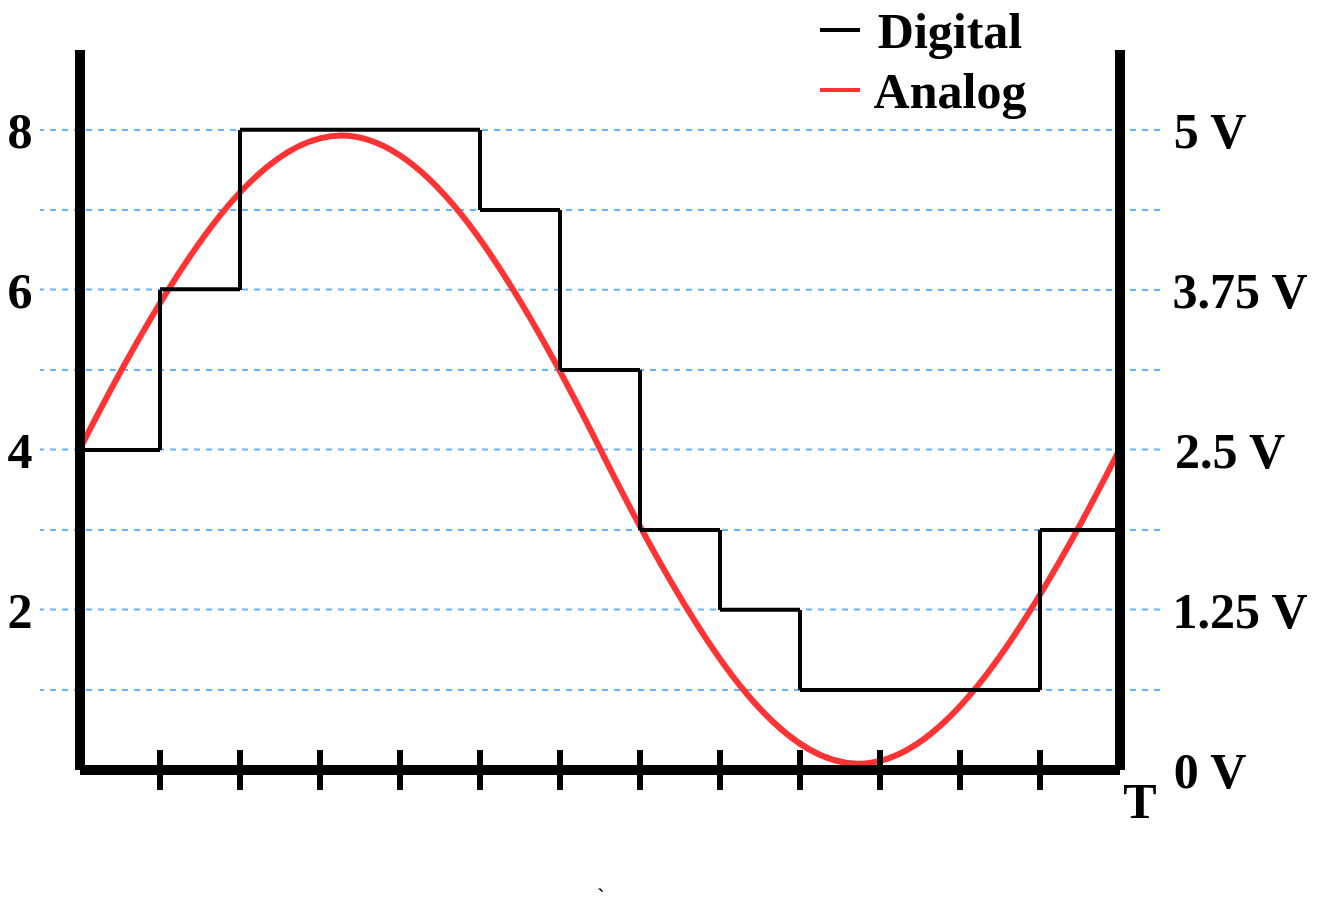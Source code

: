 <mxfile version="22.0.2" type="device">
  <diagram name="Page-1" id="fOJ6RJkOyQWGG3Hurl-b">
    <mxGraphModel dx="885" dy="515" grid="1" gridSize="10" guides="1" tooltips="1" connect="1" arrows="1" fold="1" page="1" pageScale="1" pageWidth="1100" pageHeight="850" math="0" shadow="0">
      <root>
        <mxCell id="0" />
        <mxCell id="1" parent="0" />
        <mxCell id="q1WSMu1gJ0ZHZ3LPrxoq-98" value="" style="endArrow=none;html=1;rounded=0;strokeColor=#66B2FF;strokeWidth=1;entryX=1;entryY=0.5;entryDx=0;entryDy=0;exitX=0;exitY=0.5;exitDx=0;exitDy=0;dashed=1;" edge="1" parent="1" source="q1WSMu1gJ0ZHZ3LPrxoq-12" target="q1WSMu1gJ0ZHZ3LPrxoq-71">
          <mxGeometry width="50" height="50" relative="1" as="geometry">
            <mxPoint x="410" y="329.89" as="sourcePoint" />
            <mxPoint x="370" y="329.89" as="targetPoint" />
          </mxGeometry>
        </mxCell>
        <mxCell id="q1WSMu1gJ0ZHZ3LPrxoq-99" value="" style="endArrow=none;html=1;rounded=0;strokeColor=#66B2FF;strokeWidth=1;entryX=1;entryY=0.5;entryDx=0;entryDy=0;exitX=0;exitY=0.5;exitDx=0;exitDy=0;dashed=1;" edge="1" parent="1">
          <mxGeometry width="50" height="50" relative="1" as="geometry">
            <mxPoint x="820" y="360" as="sourcePoint" />
            <mxPoint x="260" y="360" as="targetPoint" />
          </mxGeometry>
        </mxCell>
        <mxCell id="q1WSMu1gJ0ZHZ3LPrxoq-100" value="" style="endArrow=none;html=1;rounded=0;strokeColor=#66B2FF;strokeWidth=1;entryX=1;entryY=0.5;entryDx=0;entryDy=0;exitX=0;exitY=0.5;exitDx=0;exitDy=0;dashed=1;" edge="1" parent="1" source="q1WSMu1gJ0ZHZ3LPrxoq-92">
          <mxGeometry width="50" height="50" relative="1" as="geometry">
            <mxPoint x="820" y="399.71" as="sourcePoint" />
            <mxPoint x="260" y="399.71" as="targetPoint" />
          </mxGeometry>
        </mxCell>
        <mxCell id="q1WSMu1gJ0ZHZ3LPrxoq-101" value="" style="endArrow=none;html=1;rounded=0;strokeColor=#66B2FF;strokeWidth=1;entryX=1;entryY=0.5;entryDx=0;entryDy=0;exitX=0;exitY=0.5;exitDx=0;exitDy=0;dashed=1;" edge="1" parent="1">
          <mxGeometry width="50" height="50" relative="1" as="geometry">
            <mxPoint x="820" y="440" as="sourcePoint" />
            <mxPoint x="260" y="440" as="targetPoint" />
          </mxGeometry>
        </mxCell>
        <mxCell id="q1WSMu1gJ0ZHZ3LPrxoq-102" value="" style="endArrow=none;html=1;rounded=0;strokeColor=#66B2FF;strokeWidth=1;entryX=1;entryY=0.5;entryDx=0;entryDy=0;exitX=0;exitY=0.5;exitDx=0;exitDy=0;dashed=1;" edge="1" parent="1">
          <mxGeometry width="50" height="50" relative="1" as="geometry">
            <mxPoint x="820" y="479.71" as="sourcePoint" />
            <mxPoint x="260" y="479.71" as="targetPoint" />
          </mxGeometry>
        </mxCell>
        <mxCell id="q1WSMu1gJ0ZHZ3LPrxoq-103" value="" style="endArrow=none;html=1;rounded=0;strokeColor=#66B2FF;strokeWidth=1;entryX=1;entryY=0.5;entryDx=0;entryDy=0;exitX=0;exitY=0.5;exitDx=0;exitDy=0;dashed=1;" edge="1" parent="1">
          <mxGeometry width="50" height="50" relative="1" as="geometry">
            <mxPoint x="820" y="520" as="sourcePoint" />
            <mxPoint x="260" y="520" as="targetPoint" />
          </mxGeometry>
        </mxCell>
        <mxCell id="q1WSMu1gJ0ZHZ3LPrxoq-104" value="" style="endArrow=none;html=1;rounded=0;strokeColor=#66B2FF;strokeWidth=1;entryX=1;entryY=0.5;entryDx=0;entryDy=0;exitX=0;exitY=0.5;exitDx=0;exitDy=0;dashed=1;" edge="1" parent="1">
          <mxGeometry width="50" height="50" relative="1" as="geometry">
            <mxPoint x="820" y="559.71" as="sourcePoint" />
            <mxPoint x="260" y="559.71" as="targetPoint" />
          </mxGeometry>
        </mxCell>
        <mxCell id="q1WSMu1gJ0ZHZ3LPrxoq-105" value="" style="endArrow=none;html=1;rounded=0;strokeColor=#66B2FF;strokeWidth=1;entryX=1;entryY=0.5;entryDx=0;entryDy=0;exitX=0;exitY=0.5;exitDx=0;exitDy=0;dashed=1;" edge="1" parent="1">
          <mxGeometry width="50" height="50" relative="1" as="geometry">
            <mxPoint x="820" y="600" as="sourcePoint" />
            <mxPoint x="260" y="600" as="targetPoint" />
          </mxGeometry>
        </mxCell>
        <mxCell id="q1WSMu1gJ0ZHZ3LPrxoq-1" value="`" style="pointerEvents=1;verticalLabelPosition=bottom;shadow=0;dashed=0;align=center;html=1;verticalAlign=top;shape=mxgraph.electrical.waveforms.sine_wave;strokeWidth=3;movable=0;resizable=0;rotatable=0;deletable=0;editable=0;locked=1;connectable=0;strokeColor=#FF3333;" vertex="1" parent="1">
          <mxGeometry x="280" y="270" width="520" height="420" as="geometry" />
        </mxCell>
        <mxCell id="q1WSMu1gJ0ZHZ3LPrxoq-3" value="" style="endArrow=none;html=1;rounded=0;strokeWidth=5;" edge="1" parent="1">
          <mxGeometry width="50" height="50" relative="1" as="geometry">
            <mxPoint x="280" y="640" as="sourcePoint" />
            <mxPoint x="280" y="280" as="targetPoint" />
          </mxGeometry>
        </mxCell>
        <mxCell id="q1WSMu1gJ0ZHZ3LPrxoq-4" value="" style="endArrow=none;html=1;rounded=0;strokeWidth=5;strokeColor=#000000;" edge="1" parent="1">
          <mxGeometry width="50" height="50" relative="1" as="geometry">
            <mxPoint x="280" y="640" as="sourcePoint" />
            <mxPoint x="800" y="640" as="targetPoint" />
          </mxGeometry>
        </mxCell>
        <mxCell id="q1WSMu1gJ0ZHZ3LPrxoq-6" value="&lt;b&gt;&lt;font face=&quot;CMU Sans Serif&quot; style=&quot;font-size: 25px;&quot;&gt;T&lt;/font&gt;&lt;/b&gt;" style="text;html=1;strokeColor=none;fillColor=none;align=center;verticalAlign=middle;whiteSpace=wrap;rounded=0;" vertex="1" parent="1">
          <mxGeometry x="800" y="640" width="20" height="30" as="geometry" />
        </mxCell>
        <mxCell id="q1WSMu1gJ0ZHZ3LPrxoq-7" value="" style="endArrow=none;html=1;rounded=0;strokeWidth=5;" edge="1" parent="1">
          <mxGeometry width="50" height="50" relative="1" as="geometry">
            <mxPoint x="800" y="640" as="sourcePoint" />
            <mxPoint x="800" y="280" as="targetPoint" />
          </mxGeometry>
        </mxCell>
        <mxCell id="q1WSMu1gJ0ZHZ3LPrxoq-8" value="&lt;b&gt;&lt;font face=&quot;CMU Sans Serif&quot; style=&quot;font-size: 25px;&quot;&gt;1.25 V&lt;/font&gt;&lt;/b&gt;" style="text;html=1;strokeColor=none;fillColor=none;align=center;verticalAlign=middle;whiteSpace=wrap;rounded=0;" vertex="1" parent="1">
          <mxGeometry x="820" y="540" width="80" height="40" as="geometry" />
        </mxCell>
        <mxCell id="q1WSMu1gJ0ZHZ3LPrxoq-11" value="&lt;b&gt;&lt;font face=&quot;CMU Sans Serif&quot; style=&quot;font-size: 25px;&quot;&gt;2.5 V&lt;/font&gt;&lt;/b&gt;" style="text;html=1;strokeColor=none;fillColor=none;align=center;verticalAlign=middle;whiteSpace=wrap;rounded=0;" vertex="1" parent="1">
          <mxGeometry x="820" y="460" width="70" height="40" as="geometry" />
        </mxCell>
        <mxCell id="q1WSMu1gJ0ZHZ3LPrxoq-12" value="&lt;b&gt;&lt;font face=&quot;CMU Sans Serif&quot; style=&quot;font-size: 25px;&quot;&gt;5 V&lt;/font&gt;&lt;/b&gt;" style="text;html=1;strokeColor=none;fillColor=none;align=center;verticalAlign=middle;whiteSpace=wrap;rounded=0;" vertex="1" parent="1">
          <mxGeometry x="820" y="300" width="50" height="40" as="geometry" />
        </mxCell>
        <mxCell id="q1WSMu1gJ0ZHZ3LPrxoq-31" value="&lt;b&gt;&lt;font face=&quot;CMU Sans Serif&quot; style=&quot;font-size: 25px;&quot;&gt;4&lt;/font&gt;&lt;/b&gt;" style="text;html=1;strokeColor=none;fillColor=none;align=center;verticalAlign=middle;whiteSpace=wrap;rounded=0;" vertex="1" parent="1">
          <mxGeometry x="240" y="470" width="20" height="20" as="geometry" />
        </mxCell>
        <mxCell id="q1WSMu1gJ0ZHZ3LPrxoq-33" value="&lt;b&gt;&lt;font face=&quot;CMU Sans Serif&quot; style=&quot;font-size: 25px;&quot;&gt;6&lt;/font&gt;&lt;/b&gt;" style="text;html=1;strokeColor=none;fillColor=none;align=center;verticalAlign=middle;whiteSpace=wrap;rounded=0;" vertex="1" parent="1">
          <mxGeometry x="240" y="390" width="20" height="20" as="geometry" />
        </mxCell>
        <mxCell id="q1WSMu1gJ0ZHZ3LPrxoq-35" value="&lt;b&gt;&lt;font face=&quot;CMU Sans Serif&quot; style=&quot;font-size: 25px;&quot;&gt;2&lt;/font&gt;&lt;/b&gt;" style="text;html=1;strokeColor=none;fillColor=none;align=center;verticalAlign=middle;whiteSpace=wrap;rounded=0;" vertex="1" parent="1">
          <mxGeometry x="240" y="540" width="20" height="40" as="geometry" />
        </mxCell>
        <mxCell id="q1WSMu1gJ0ZHZ3LPrxoq-36" value="&lt;b&gt;&lt;font face=&quot;CMU Sans Serif&quot; style=&quot;font-size: 25px;&quot;&gt;0 V&lt;/font&gt;&lt;/b&gt;" style="text;html=1;strokeColor=none;fillColor=none;align=center;verticalAlign=middle;whiteSpace=wrap;rounded=0;" vertex="1" parent="1">
          <mxGeometry x="820" y="620" width="50" height="40" as="geometry" />
        </mxCell>
        <mxCell id="q1WSMu1gJ0ZHZ3LPrxoq-53" value="" style="endArrow=none;html=1;rounded=0;strokeWidth=3;strokeColor=#000000;" edge="1" parent="1">
          <mxGeometry width="50" height="50" relative="1" as="geometry">
            <mxPoint x="320" y="650" as="sourcePoint" />
            <mxPoint x="320" y="630" as="targetPoint" />
          </mxGeometry>
        </mxCell>
        <mxCell id="q1WSMu1gJ0ZHZ3LPrxoq-54" value="" style="endArrow=none;html=1;rounded=0;strokeWidth=3;strokeColor=#000000;" edge="1" parent="1">
          <mxGeometry width="50" height="50" relative="1" as="geometry">
            <mxPoint x="360" y="650" as="sourcePoint" />
            <mxPoint x="360" y="630" as="targetPoint" />
          </mxGeometry>
        </mxCell>
        <mxCell id="q1WSMu1gJ0ZHZ3LPrxoq-55" value="" style="endArrow=none;html=1;rounded=0;strokeWidth=3;strokeColor=#000000;" edge="1" parent="1">
          <mxGeometry width="50" height="50" relative="1" as="geometry">
            <mxPoint x="400" y="650" as="sourcePoint" />
            <mxPoint x="400" y="630" as="targetPoint" />
          </mxGeometry>
        </mxCell>
        <mxCell id="q1WSMu1gJ0ZHZ3LPrxoq-56" value="" style="endArrow=none;html=1;rounded=0;strokeWidth=3;strokeColor=#000000;" edge="1" parent="1">
          <mxGeometry width="50" height="50" relative="1" as="geometry">
            <mxPoint x="440" y="650" as="sourcePoint" />
            <mxPoint x="440" y="630" as="targetPoint" />
          </mxGeometry>
        </mxCell>
        <mxCell id="q1WSMu1gJ0ZHZ3LPrxoq-57" value="" style="endArrow=none;html=1;rounded=0;strokeWidth=3;strokeColor=#000000;" edge="1" parent="1">
          <mxGeometry width="50" height="50" relative="1" as="geometry">
            <mxPoint x="480" y="650" as="sourcePoint" />
            <mxPoint x="480" y="630" as="targetPoint" />
          </mxGeometry>
        </mxCell>
        <mxCell id="q1WSMu1gJ0ZHZ3LPrxoq-58" value="" style="endArrow=none;html=1;rounded=0;strokeWidth=3;strokeColor=#000000;" edge="1" parent="1">
          <mxGeometry width="50" height="50" relative="1" as="geometry">
            <mxPoint x="520" y="650" as="sourcePoint" />
            <mxPoint x="520" y="630" as="targetPoint" />
          </mxGeometry>
        </mxCell>
        <mxCell id="q1WSMu1gJ0ZHZ3LPrxoq-59" value="" style="endArrow=none;html=1;rounded=0;strokeWidth=3;strokeColor=#000000;" edge="1" parent="1">
          <mxGeometry width="50" height="50" relative="1" as="geometry">
            <mxPoint x="560" y="650" as="sourcePoint" />
            <mxPoint x="560" y="630" as="targetPoint" />
          </mxGeometry>
        </mxCell>
        <mxCell id="q1WSMu1gJ0ZHZ3LPrxoq-60" value="" style="endArrow=none;html=1;rounded=0;strokeWidth=3;strokeColor=#000000;" edge="1" parent="1">
          <mxGeometry width="50" height="50" relative="1" as="geometry">
            <mxPoint x="600" y="650" as="sourcePoint" />
            <mxPoint x="600" y="630" as="targetPoint" />
          </mxGeometry>
        </mxCell>
        <mxCell id="q1WSMu1gJ0ZHZ3LPrxoq-61" value="" style="endArrow=none;html=1;rounded=0;strokeWidth=3;strokeColor=#000000;" edge="1" parent="1">
          <mxGeometry width="50" height="50" relative="1" as="geometry">
            <mxPoint x="640" y="650" as="sourcePoint" />
            <mxPoint x="640" y="630" as="targetPoint" />
          </mxGeometry>
        </mxCell>
        <mxCell id="q1WSMu1gJ0ZHZ3LPrxoq-62" value="" style="endArrow=none;html=1;rounded=0;strokeWidth=3;strokeColor=#000000;" edge="1" parent="1">
          <mxGeometry width="50" height="50" relative="1" as="geometry">
            <mxPoint x="680" y="650" as="sourcePoint" />
            <mxPoint x="680" y="630" as="targetPoint" />
          </mxGeometry>
        </mxCell>
        <mxCell id="q1WSMu1gJ0ZHZ3LPrxoq-63" value="" style="endArrow=none;html=1;rounded=0;strokeWidth=3;strokeColor=#000000;" edge="1" parent="1">
          <mxGeometry width="50" height="50" relative="1" as="geometry">
            <mxPoint x="720" y="650" as="sourcePoint" />
            <mxPoint x="720" y="630" as="targetPoint" />
          </mxGeometry>
        </mxCell>
        <mxCell id="q1WSMu1gJ0ZHZ3LPrxoq-64" value="" style="endArrow=none;html=1;rounded=0;strokeWidth=3;strokeColor=#000000;" edge="1" parent="1">
          <mxGeometry width="50" height="50" relative="1" as="geometry">
            <mxPoint x="760" y="650" as="sourcePoint" />
            <mxPoint x="760" y="630" as="targetPoint" />
          </mxGeometry>
        </mxCell>
        <mxCell id="q1WSMu1gJ0ZHZ3LPrxoq-65" value="" style="endArrow=none;html=1;rounded=0;strokeColor=#000000;strokeWidth=2;" edge="1" parent="1">
          <mxGeometry width="50" height="50" relative="1" as="geometry">
            <mxPoint x="280" y="640" as="sourcePoint" />
            <mxPoint x="280" y="480" as="targetPoint" />
          </mxGeometry>
        </mxCell>
        <mxCell id="q1WSMu1gJ0ZHZ3LPrxoq-66" value="" style="endArrow=none;html=1;rounded=0;strokeColor=#000000;strokeWidth=2;" edge="1" parent="1">
          <mxGeometry width="50" height="50" relative="1" as="geometry">
            <mxPoint x="320" y="480" as="sourcePoint" />
            <mxPoint x="280" y="480" as="targetPoint" />
          </mxGeometry>
        </mxCell>
        <mxCell id="q1WSMu1gJ0ZHZ3LPrxoq-67" value="" style="endArrow=none;html=1;rounded=0;strokeColor=#000000;strokeWidth=2;" edge="1" parent="1">
          <mxGeometry width="50" height="50" relative="1" as="geometry">
            <mxPoint x="320" y="480" as="sourcePoint" />
            <mxPoint x="320" y="400" as="targetPoint" />
          </mxGeometry>
        </mxCell>
        <mxCell id="q1WSMu1gJ0ZHZ3LPrxoq-71" value="&lt;b&gt;&lt;font face=&quot;CMU Sans Serif&quot; style=&quot;font-size: 25px;&quot;&gt;8&lt;/font&gt;&lt;/b&gt;" style="text;html=1;strokeColor=none;fillColor=none;align=center;verticalAlign=middle;whiteSpace=wrap;rounded=0;" vertex="1" parent="1">
          <mxGeometry x="240" y="310" width="20" height="20" as="geometry" />
        </mxCell>
        <mxCell id="q1WSMu1gJ0ZHZ3LPrxoq-72" value="" style="endArrow=none;html=1;rounded=0;strokeColor=#000000;strokeWidth=2;" edge="1" parent="1">
          <mxGeometry width="50" height="50" relative="1" as="geometry">
            <mxPoint x="360" y="399.66" as="sourcePoint" />
            <mxPoint x="320" y="399.66" as="targetPoint" />
          </mxGeometry>
        </mxCell>
        <mxCell id="q1WSMu1gJ0ZHZ3LPrxoq-73" value="" style="endArrow=none;html=1;rounded=0;strokeColor=#000000;strokeWidth=2;" edge="1" parent="1">
          <mxGeometry width="50" height="50" relative="1" as="geometry">
            <mxPoint x="360" y="400" as="sourcePoint" />
            <mxPoint x="360" y="320" as="targetPoint" />
          </mxGeometry>
        </mxCell>
        <mxCell id="q1WSMu1gJ0ZHZ3LPrxoq-74" value="" style="endArrow=none;html=1;rounded=0;strokeColor=#000000;strokeWidth=2;" edge="1" parent="1">
          <mxGeometry width="50" height="50" relative="1" as="geometry">
            <mxPoint x="400" y="319.89" as="sourcePoint" />
            <mxPoint x="360" y="319.89" as="targetPoint" />
          </mxGeometry>
        </mxCell>
        <mxCell id="q1WSMu1gJ0ZHZ3LPrxoq-75" value="" style="endArrow=none;html=1;rounded=0;strokeColor=#000000;strokeWidth=2;" edge="1" parent="1">
          <mxGeometry width="50" height="50" relative="1" as="geometry">
            <mxPoint x="440" y="319.89" as="sourcePoint" />
            <mxPoint x="400" y="319.89" as="targetPoint" />
          </mxGeometry>
        </mxCell>
        <mxCell id="q1WSMu1gJ0ZHZ3LPrxoq-76" value="" style="endArrow=none;html=1;rounded=0;strokeColor=#000000;strokeWidth=2;" edge="1" parent="1">
          <mxGeometry width="50" height="50" relative="1" as="geometry">
            <mxPoint x="480" y="319.89" as="sourcePoint" />
            <mxPoint x="440" y="319.89" as="targetPoint" />
          </mxGeometry>
        </mxCell>
        <mxCell id="q1WSMu1gJ0ZHZ3LPrxoq-77" value="" style="endArrow=none;html=1;rounded=0;strokeColor=#000000;strokeWidth=2;" edge="1" parent="1">
          <mxGeometry width="50" height="50" relative="1" as="geometry">
            <mxPoint x="480" y="360" as="sourcePoint" />
            <mxPoint x="480" y="320" as="targetPoint" />
          </mxGeometry>
        </mxCell>
        <mxCell id="q1WSMu1gJ0ZHZ3LPrxoq-78" value="" style="endArrow=none;html=1;rounded=0;strokeColor=#000000;strokeWidth=2;" edge="1" parent="1">
          <mxGeometry width="50" height="50" relative="1" as="geometry">
            <mxPoint x="520" y="360" as="sourcePoint" />
            <mxPoint x="480" y="360" as="targetPoint" />
          </mxGeometry>
        </mxCell>
        <mxCell id="q1WSMu1gJ0ZHZ3LPrxoq-79" value="" style="endArrow=none;html=1;rounded=0;strokeColor=#000000;strokeWidth=2;" edge="1" parent="1">
          <mxGeometry width="50" height="50" relative="1" as="geometry">
            <mxPoint x="520" y="440" as="sourcePoint" />
            <mxPoint x="520" y="360" as="targetPoint" />
          </mxGeometry>
        </mxCell>
        <mxCell id="q1WSMu1gJ0ZHZ3LPrxoq-80" value="" style="endArrow=none;html=1;rounded=0;strokeColor=#000000;strokeWidth=2;" edge="1" parent="1">
          <mxGeometry width="50" height="50" relative="1" as="geometry">
            <mxPoint x="560" y="440" as="sourcePoint" />
            <mxPoint x="520" y="440" as="targetPoint" />
          </mxGeometry>
        </mxCell>
        <mxCell id="q1WSMu1gJ0ZHZ3LPrxoq-81" value="" style="endArrow=none;html=1;rounded=0;strokeColor=#000000;strokeWidth=2;" edge="1" parent="1">
          <mxGeometry width="50" height="50" relative="1" as="geometry">
            <mxPoint x="560" y="520" as="sourcePoint" />
            <mxPoint x="560" y="440" as="targetPoint" />
          </mxGeometry>
        </mxCell>
        <mxCell id="q1WSMu1gJ0ZHZ3LPrxoq-82" value="" style="endArrow=none;html=1;rounded=0;strokeColor=#000000;strokeWidth=2;" edge="1" parent="1">
          <mxGeometry width="50" height="50" relative="1" as="geometry">
            <mxPoint x="600" y="520" as="sourcePoint" />
            <mxPoint x="560" y="520" as="targetPoint" />
          </mxGeometry>
        </mxCell>
        <mxCell id="q1WSMu1gJ0ZHZ3LPrxoq-83" value="" style="endArrow=none;html=1;rounded=0;strokeColor=#000000;strokeWidth=2;" edge="1" parent="1">
          <mxGeometry width="50" height="50" relative="1" as="geometry">
            <mxPoint x="600" y="560" as="sourcePoint" />
            <mxPoint x="600" y="520" as="targetPoint" />
          </mxGeometry>
        </mxCell>
        <mxCell id="q1WSMu1gJ0ZHZ3LPrxoq-84" value="" style="endArrow=none;html=1;rounded=0;strokeColor=#000000;strokeWidth=2;" edge="1" parent="1">
          <mxGeometry width="50" height="50" relative="1" as="geometry">
            <mxPoint x="640" y="559.83" as="sourcePoint" />
            <mxPoint x="600" y="559.83" as="targetPoint" />
          </mxGeometry>
        </mxCell>
        <mxCell id="q1WSMu1gJ0ZHZ3LPrxoq-85" value="" style="endArrow=none;html=1;rounded=0;strokeColor=#000000;strokeWidth=2;" edge="1" parent="1">
          <mxGeometry width="50" height="50" relative="1" as="geometry">
            <mxPoint x="640" y="600" as="sourcePoint" />
            <mxPoint x="640" y="560" as="targetPoint" />
          </mxGeometry>
        </mxCell>
        <mxCell id="q1WSMu1gJ0ZHZ3LPrxoq-86" value="" style="endArrow=none;html=1;rounded=0;strokeColor=#000000;strokeWidth=2;" edge="1" parent="1">
          <mxGeometry width="50" height="50" relative="1" as="geometry">
            <mxPoint x="680" y="600" as="sourcePoint" />
            <mxPoint x="640" y="600" as="targetPoint" />
          </mxGeometry>
        </mxCell>
        <mxCell id="q1WSMu1gJ0ZHZ3LPrxoq-87" value="" style="endArrow=none;html=1;rounded=0;strokeColor=#000000;strokeWidth=2;" edge="1" parent="1">
          <mxGeometry width="50" height="50" relative="1" as="geometry">
            <mxPoint x="720" y="600" as="sourcePoint" />
            <mxPoint x="680" y="600" as="targetPoint" />
          </mxGeometry>
        </mxCell>
        <mxCell id="q1WSMu1gJ0ZHZ3LPrxoq-88" value="" style="endArrow=none;html=1;rounded=0;strokeColor=#000000;strokeWidth=2;" edge="1" parent="1">
          <mxGeometry width="50" height="50" relative="1" as="geometry">
            <mxPoint x="760" y="600" as="sourcePoint" />
            <mxPoint x="760" y="520" as="targetPoint" />
          </mxGeometry>
        </mxCell>
        <mxCell id="q1WSMu1gJ0ZHZ3LPrxoq-89" value="" style="endArrow=none;html=1;rounded=0;strokeColor=#000000;strokeWidth=2;" edge="1" parent="1">
          <mxGeometry width="50" height="50" relative="1" as="geometry">
            <mxPoint x="760" y="600" as="sourcePoint" />
            <mxPoint x="720" y="600" as="targetPoint" />
          </mxGeometry>
        </mxCell>
        <mxCell id="q1WSMu1gJ0ZHZ3LPrxoq-90" value="" style="endArrow=none;html=1;rounded=0;strokeColor=#000000;strokeWidth=2;" edge="1" parent="1">
          <mxGeometry width="50" height="50" relative="1" as="geometry">
            <mxPoint x="800" y="520" as="sourcePoint" />
            <mxPoint x="760" y="520" as="targetPoint" />
          </mxGeometry>
        </mxCell>
        <mxCell id="q1WSMu1gJ0ZHZ3LPrxoq-92" value="&lt;b&gt;&lt;font face=&quot;CMU Sans Serif&quot; style=&quot;font-size: 25px;&quot;&gt;3.75 V&lt;/font&gt;&lt;/b&gt;" style="text;html=1;strokeColor=none;fillColor=none;align=center;verticalAlign=middle;whiteSpace=wrap;rounded=0;" vertex="1" parent="1">
          <mxGeometry x="820" y="380" width="80" height="40" as="geometry" />
        </mxCell>
        <mxCell id="q1WSMu1gJ0ZHZ3LPrxoq-94" value="" style="endArrow=none;html=1;rounded=0;strokeColor=#000000;strokeWidth=2;" edge="1" parent="1">
          <mxGeometry width="50" height="50" relative="1" as="geometry">
            <mxPoint x="670" y="270" as="sourcePoint" />
            <mxPoint x="650" y="270" as="targetPoint" />
          </mxGeometry>
        </mxCell>
        <mxCell id="q1WSMu1gJ0ZHZ3LPrxoq-95" value="&lt;b&gt;&lt;font face=&quot;CMU Sans Serif&quot; style=&quot;font-size: 25px;&quot;&gt;Digital&lt;/font&gt;&lt;/b&gt;" style="text;html=1;strokeColor=none;fillColor=none;align=center;verticalAlign=middle;whiteSpace=wrap;rounded=0;" vertex="1" parent="1">
          <mxGeometry x="670" y="260" width="90" height="20" as="geometry" />
        </mxCell>
        <mxCell id="q1WSMu1gJ0ZHZ3LPrxoq-96" value="" style="endArrow=none;html=1;rounded=0;strokeColor=#FF3333;strokeWidth=2;" edge="1" parent="1">
          <mxGeometry width="50" height="50" relative="1" as="geometry">
            <mxPoint x="670" y="300" as="sourcePoint" />
            <mxPoint x="650" y="300" as="targetPoint" />
          </mxGeometry>
        </mxCell>
        <mxCell id="q1WSMu1gJ0ZHZ3LPrxoq-97" value="&lt;b&gt;&lt;font face=&quot;CMU Sans Serif&quot; style=&quot;font-size: 25px;&quot;&gt;Analog&lt;/font&gt;&lt;/b&gt;" style="text;html=1;strokeColor=none;fillColor=none;align=center;verticalAlign=middle;whiteSpace=wrap;rounded=0;" vertex="1" parent="1">
          <mxGeometry x="670" y="290" width="90" height="20" as="geometry" />
        </mxCell>
      </root>
    </mxGraphModel>
  </diagram>
</mxfile>

